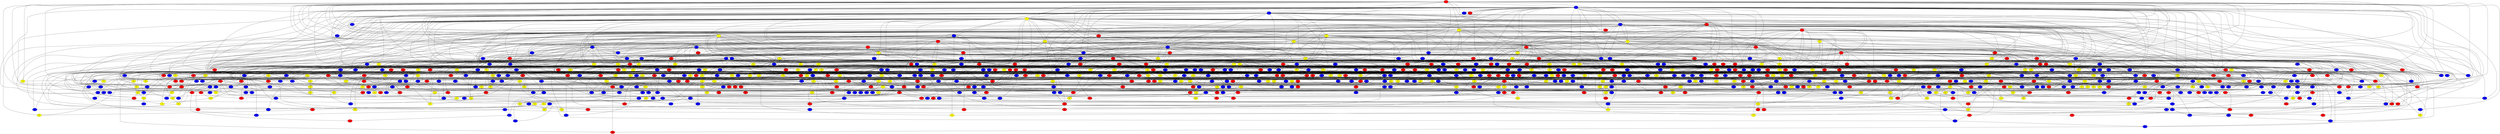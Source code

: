 graph {
0 [style = filled fillcolor = red];
1 [style = filled fillcolor = blue];
2 [style = filled fillcolor = blue];
3 [style = filled fillcolor = yellow];
4 [style = filled fillcolor = blue];
5 [style = filled fillcolor = red];
6 [style = filled fillcolor = red];
7 [style = filled fillcolor = yellow];
8 [style = filled fillcolor = red];
9 [style = filled fillcolor = yellow];
10 [style = filled fillcolor = yellow];
11 [style = filled fillcolor = blue];
12 [style = filled fillcolor = yellow];
13 [style = filled fillcolor = red];
14 [style = filled fillcolor = red];
15 [style = filled fillcolor = red];
16 [style = filled fillcolor = yellow];
17 [style = filled fillcolor = yellow];
18 [style = filled fillcolor = blue];
19 [style = filled fillcolor = yellow];
20 [style = filled fillcolor = red];
21 [style = filled fillcolor = red];
22 [style = filled fillcolor = red];
23 [style = filled fillcolor = yellow];
24 [style = filled fillcolor = yellow];
25 [style = filled fillcolor = yellow];
26 [style = filled fillcolor = red];
27 [style = filled fillcolor = blue];
28 [style = filled fillcolor = blue];
29 [style = filled fillcolor = yellow];
30 [style = filled fillcolor = blue];
31 [style = filled fillcolor = red];
32 [style = filled fillcolor = yellow];
33 [style = filled fillcolor = blue];
34 [style = filled fillcolor = blue];
35 [style = filled fillcolor = red];
36 [style = filled fillcolor = blue];
37 [style = filled fillcolor = red];
38 [style = filled fillcolor = red];
39 [style = filled fillcolor = yellow];
40 [style = filled fillcolor = blue];
41 [style = filled fillcolor = blue];
42 [style = filled fillcolor = blue];
43 [style = filled fillcolor = blue];
44 [style = filled fillcolor = blue];
45 [style = filled fillcolor = red];
46 [style = filled fillcolor = blue];
47 [style = filled fillcolor = blue];
48 [style = filled fillcolor = red];
49 [style = filled fillcolor = red];
50 [style = filled fillcolor = blue];
51 [style = filled fillcolor = blue];
52 [style = filled fillcolor = red];
53 [style = filled fillcolor = yellow];
54 [style = filled fillcolor = blue];
55 [style = filled fillcolor = blue];
56 [style = filled fillcolor = blue];
57 [style = filled fillcolor = blue];
58 [style = filled fillcolor = red];
59 [style = filled fillcolor = red];
60 [style = filled fillcolor = yellow];
61 [style = filled fillcolor = red];
62 [style = filled fillcolor = yellow];
63 [style = filled fillcolor = yellow];
64 [style = filled fillcolor = yellow];
65 [style = filled fillcolor = yellow];
66 [style = filled fillcolor = red];
67 [style = filled fillcolor = yellow];
68 [style = filled fillcolor = red];
69 [style = filled fillcolor = blue];
70 [style = filled fillcolor = blue];
71 [style = filled fillcolor = blue];
72 [style = filled fillcolor = yellow];
73 [style = filled fillcolor = blue];
74 [style = filled fillcolor = yellow];
75 [style = filled fillcolor = yellow];
76 [style = filled fillcolor = yellow];
77 [style = filled fillcolor = blue];
78 [style = filled fillcolor = blue];
79 [style = filled fillcolor = red];
80 [style = filled fillcolor = blue];
81 [style = filled fillcolor = blue];
82 [style = filled fillcolor = yellow];
83 [style = filled fillcolor = yellow];
84 [style = filled fillcolor = blue];
85 [style = filled fillcolor = red];
86 [style = filled fillcolor = blue];
87 [style = filled fillcolor = yellow];
88 [style = filled fillcolor = red];
89 [style = filled fillcolor = yellow];
90 [style = filled fillcolor = blue];
91 [style = filled fillcolor = red];
92 [style = filled fillcolor = blue];
93 [style = filled fillcolor = blue];
94 [style = filled fillcolor = red];
95 [style = filled fillcolor = red];
96 [style = filled fillcolor = red];
97 [style = filled fillcolor = red];
98 [style = filled fillcolor = red];
99 [style = filled fillcolor = red];
100 [style = filled fillcolor = blue];
101 [style = filled fillcolor = yellow];
102 [style = filled fillcolor = blue];
103 [style = filled fillcolor = red];
104 [style = filled fillcolor = yellow];
105 [style = filled fillcolor = red];
106 [style = filled fillcolor = blue];
107 [style = filled fillcolor = blue];
108 [style = filled fillcolor = blue];
109 [style = filled fillcolor = red];
110 [style = filled fillcolor = yellow];
111 [style = filled fillcolor = yellow];
112 [style = filled fillcolor = yellow];
113 [style = filled fillcolor = red];
114 [style = filled fillcolor = blue];
115 [style = filled fillcolor = yellow];
116 [style = filled fillcolor = blue];
117 [style = filled fillcolor = blue];
118 [style = filled fillcolor = blue];
119 [style = filled fillcolor = blue];
120 [style = filled fillcolor = blue];
121 [style = filled fillcolor = red];
122 [style = filled fillcolor = blue];
123 [style = filled fillcolor = blue];
124 [style = filled fillcolor = red];
125 [style = filled fillcolor = blue];
126 [style = filled fillcolor = red];
127 [style = filled fillcolor = red];
128 [style = filled fillcolor = blue];
129 [style = filled fillcolor = red];
130 [style = filled fillcolor = red];
131 [style = filled fillcolor = yellow];
132 [style = filled fillcolor = blue];
133 [style = filled fillcolor = blue];
134 [style = filled fillcolor = blue];
135 [style = filled fillcolor = red];
136 [style = filled fillcolor = blue];
137 [style = filled fillcolor = yellow];
138 [style = filled fillcolor = red];
139 [style = filled fillcolor = yellow];
140 [style = filled fillcolor = blue];
141 [style = filled fillcolor = blue];
142 [style = filled fillcolor = blue];
143 [style = filled fillcolor = yellow];
144 [style = filled fillcolor = red];
145 [style = filled fillcolor = blue];
146 [style = filled fillcolor = yellow];
147 [style = filled fillcolor = blue];
148 [style = filled fillcolor = blue];
149 [style = filled fillcolor = red];
150 [style = filled fillcolor = yellow];
151 [style = filled fillcolor = blue];
152 [style = filled fillcolor = red];
153 [style = filled fillcolor = yellow];
154 [style = filled fillcolor = red];
155 [style = filled fillcolor = blue];
156 [style = filled fillcolor = red];
157 [style = filled fillcolor = yellow];
158 [style = filled fillcolor = yellow];
159 [style = filled fillcolor = red];
160 [style = filled fillcolor = red];
161 [style = filled fillcolor = red];
162 [style = filled fillcolor = red];
163 [style = filled fillcolor = red];
164 [style = filled fillcolor = blue];
165 [style = filled fillcolor = blue];
166 [style = filled fillcolor = red];
167 [style = filled fillcolor = yellow];
168 [style = filled fillcolor = red];
169 [style = filled fillcolor = blue];
170 [style = filled fillcolor = blue];
171 [style = filled fillcolor = yellow];
172 [style = filled fillcolor = yellow];
173 [style = filled fillcolor = blue];
174 [style = filled fillcolor = red];
175 [style = filled fillcolor = red];
176 [style = filled fillcolor = red];
177 [style = filled fillcolor = blue];
178 [style = filled fillcolor = yellow];
179 [style = filled fillcolor = yellow];
180 [style = filled fillcolor = red];
181 [style = filled fillcolor = blue];
182 [style = filled fillcolor = blue];
183 [style = filled fillcolor = blue];
184 [style = filled fillcolor = yellow];
185 [style = filled fillcolor = yellow];
186 [style = filled fillcolor = red];
187 [style = filled fillcolor = yellow];
188 [style = filled fillcolor = yellow];
189 [style = filled fillcolor = red];
190 [style = filled fillcolor = blue];
191 [style = filled fillcolor = blue];
192 [style = filled fillcolor = red];
193 [style = filled fillcolor = blue];
194 [style = filled fillcolor = yellow];
195 [style = filled fillcolor = blue];
196 [style = filled fillcolor = blue];
197 [style = filled fillcolor = blue];
198 [style = filled fillcolor = red];
199 [style = filled fillcolor = yellow];
200 [style = filled fillcolor = red];
201 [style = filled fillcolor = blue];
202 [style = filled fillcolor = red];
203 [style = filled fillcolor = red];
204 [style = filled fillcolor = yellow];
205 [style = filled fillcolor = blue];
206 [style = filled fillcolor = red];
207 [style = filled fillcolor = blue];
208 [style = filled fillcolor = yellow];
209 [style = filled fillcolor = blue];
210 [style = filled fillcolor = yellow];
211 [style = filled fillcolor = red];
212 [style = filled fillcolor = yellow];
213 [style = filled fillcolor = red];
214 [style = filled fillcolor = blue];
215 [style = filled fillcolor = yellow];
216 [style = filled fillcolor = blue];
217 [style = filled fillcolor = blue];
218 [style = filled fillcolor = red];
219 [style = filled fillcolor = red];
220 [style = filled fillcolor = blue];
221 [style = filled fillcolor = red];
222 [style = filled fillcolor = blue];
223 [style = filled fillcolor = yellow];
224 [style = filled fillcolor = red];
225 [style = filled fillcolor = red];
226 [style = filled fillcolor = blue];
227 [style = filled fillcolor = blue];
228 [style = filled fillcolor = blue];
229 [style = filled fillcolor = red];
230 [style = filled fillcolor = blue];
231 [style = filled fillcolor = blue];
232 [style = filled fillcolor = red];
233 [style = filled fillcolor = yellow];
234 [style = filled fillcolor = blue];
235 [style = filled fillcolor = yellow];
236 [style = filled fillcolor = red];
237 [style = filled fillcolor = blue];
238 [style = filled fillcolor = red];
239 [style = filled fillcolor = blue];
240 [style = filled fillcolor = yellow];
241 [style = filled fillcolor = blue];
242 [style = filled fillcolor = red];
243 [style = filled fillcolor = red];
244 [style = filled fillcolor = yellow];
245 [style = filled fillcolor = blue];
246 [style = filled fillcolor = yellow];
247 [style = filled fillcolor = red];
248 [style = filled fillcolor = blue];
249 [style = filled fillcolor = blue];
250 [style = filled fillcolor = yellow];
251 [style = filled fillcolor = blue];
252 [style = filled fillcolor = blue];
253 [style = filled fillcolor = yellow];
254 [style = filled fillcolor = blue];
255 [style = filled fillcolor = blue];
256 [style = filled fillcolor = red];
257 [style = filled fillcolor = blue];
258 [style = filled fillcolor = yellow];
259 [style = filled fillcolor = yellow];
260 [style = filled fillcolor = blue];
261 [style = filled fillcolor = blue];
262 [style = filled fillcolor = red];
263 [style = filled fillcolor = red];
264 [style = filled fillcolor = yellow];
265 [style = filled fillcolor = yellow];
266 [style = filled fillcolor = blue];
267 [style = filled fillcolor = red];
268 [style = filled fillcolor = red];
269 [style = filled fillcolor = blue];
270 [style = filled fillcolor = blue];
271 [style = filled fillcolor = yellow];
272 [style = filled fillcolor = red];
273 [style = filled fillcolor = red];
274 [style = filled fillcolor = yellow];
275 [style = filled fillcolor = yellow];
276 [style = filled fillcolor = red];
277 [style = filled fillcolor = yellow];
278 [style = filled fillcolor = yellow];
279 [style = filled fillcolor = red];
280 [style = filled fillcolor = red];
281 [style = filled fillcolor = blue];
282 [style = filled fillcolor = red];
283 [style = filled fillcolor = yellow];
284 [style = filled fillcolor = blue];
285 [style = filled fillcolor = yellow];
286 [style = filled fillcolor = red];
287 [style = filled fillcolor = yellow];
288 [style = filled fillcolor = red];
289 [style = filled fillcolor = red];
290 [style = filled fillcolor = red];
291 [style = filled fillcolor = red];
292 [style = filled fillcolor = red];
293 [style = filled fillcolor = yellow];
294 [style = filled fillcolor = blue];
295 [style = filled fillcolor = red];
296 [style = filled fillcolor = yellow];
297 [style = filled fillcolor = blue];
298 [style = filled fillcolor = blue];
299 [style = filled fillcolor = yellow];
300 [style = filled fillcolor = blue];
301 [style = filled fillcolor = blue];
302 [style = filled fillcolor = yellow];
303 [style = filled fillcolor = blue];
304 [style = filled fillcolor = yellow];
305 [style = filled fillcolor = blue];
306 [style = filled fillcolor = blue];
307 [style = filled fillcolor = blue];
308 [style = filled fillcolor = blue];
309 [style = filled fillcolor = yellow];
310 [style = filled fillcolor = red];
311 [style = filled fillcolor = yellow];
312 [style = filled fillcolor = blue];
313 [style = filled fillcolor = red];
314 [style = filled fillcolor = red];
315 [style = filled fillcolor = blue];
316 [style = filled fillcolor = yellow];
317 [style = filled fillcolor = yellow];
318 [style = filled fillcolor = red];
319 [style = filled fillcolor = red];
320 [style = filled fillcolor = yellow];
321 [style = filled fillcolor = blue];
322 [style = filled fillcolor = red];
323 [style = filled fillcolor = blue];
324 [style = filled fillcolor = blue];
325 [style = filled fillcolor = blue];
326 [style = filled fillcolor = yellow];
327 [style = filled fillcolor = blue];
328 [style = filled fillcolor = red];
329 [style = filled fillcolor = blue];
330 [style = filled fillcolor = red];
331 [style = filled fillcolor = blue];
332 [style = filled fillcolor = blue];
333 [style = filled fillcolor = blue];
334 [style = filled fillcolor = blue];
335 [style = filled fillcolor = blue];
336 [style = filled fillcolor = yellow];
337 [style = filled fillcolor = red];
338 [style = filled fillcolor = yellow];
339 [style = filled fillcolor = blue];
340 [style = filled fillcolor = blue];
341 [style = filled fillcolor = blue];
342 [style = filled fillcolor = blue];
343 [style = filled fillcolor = blue];
344 [style = filled fillcolor = blue];
345 [style = filled fillcolor = yellow];
346 [style = filled fillcolor = yellow];
347 [style = filled fillcolor = blue];
348 [style = filled fillcolor = yellow];
349 [style = filled fillcolor = blue];
350 [style = filled fillcolor = red];
351 [style = filled fillcolor = blue];
352 [style = filled fillcolor = red];
353 [style = filled fillcolor = blue];
354 [style = filled fillcolor = red];
355 [style = filled fillcolor = yellow];
356 [style = filled fillcolor = blue];
357 [style = filled fillcolor = blue];
358 [style = filled fillcolor = yellow];
359 [style = filled fillcolor = red];
360 [style = filled fillcolor = yellow];
361 [style = filled fillcolor = yellow];
362 [style = filled fillcolor = blue];
363 [style = filled fillcolor = red];
364 [style = filled fillcolor = red];
365 [style = filled fillcolor = blue];
366 [style = filled fillcolor = red];
367 [style = filled fillcolor = blue];
368 [style = filled fillcolor = yellow];
369 [style = filled fillcolor = red];
370 [style = filled fillcolor = red];
371 [style = filled fillcolor = yellow];
372 [style = filled fillcolor = blue];
373 [style = filled fillcolor = blue];
374 [style = filled fillcolor = yellow];
375 [style = filled fillcolor = blue];
376 [style = filled fillcolor = red];
377 [style = filled fillcolor = red];
378 [style = filled fillcolor = yellow];
379 [style = filled fillcolor = blue];
380 [style = filled fillcolor = yellow];
381 [style = filled fillcolor = blue];
382 [style = filled fillcolor = red];
383 [style = filled fillcolor = blue];
384 [style = filled fillcolor = blue];
385 [style = filled fillcolor = yellow];
386 [style = filled fillcolor = yellow];
387 [style = filled fillcolor = yellow];
388 [style = filled fillcolor = blue];
389 [style = filled fillcolor = blue];
390 [style = filled fillcolor = red];
391 [style = filled fillcolor = blue];
392 [style = filled fillcolor = red];
393 [style = filled fillcolor = blue];
394 [style = filled fillcolor = red];
395 [style = filled fillcolor = yellow];
396 [style = filled fillcolor = yellow];
397 [style = filled fillcolor = blue];
398 [style = filled fillcolor = yellow];
399 [style = filled fillcolor = red];
400 [style = filled fillcolor = red];
401 [style = filled fillcolor = blue];
402 [style = filled fillcolor = yellow];
403 [style = filled fillcolor = blue];
404 [style = filled fillcolor = red];
405 [style = filled fillcolor = red];
406 [style = filled fillcolor = red];
407 [style = filled fillcolor = yellow];
408 [style = filled fillcolor = yellow];
409 [style = filled fillcolor = red];
410 [style = filled fillcolor = blue];
411 [style = filled fillcolor = red];
412 [style = filled fillcolor = yellow];
413 [style = filled fillcolor = yellow];
414 [style = filled fillcolor = red];
415 [style = filled fillcolor = yellow];
416 [style = filled fillcolor = red];
417 [style = filled fillcolor = red];
418 [style = filled fillcolor = blue];
419 [style = filled fillcolor = red];
420 [style = filled fillcolor = blue];
421 [style = filled fillcolor = blue];
422 [style = filled fillcolor = yellow];
423 [style = filled fillcolor = blue];
424 [style = filled fillcolor = blue];
425 [style = filled fillcolor = red];
426 [style = filled fillcolor = yellow];
427 [style = filled fillcolor = blue];
428 [style = filled fillcolor = yellow];
429 [style = filled fillcolor = blue];
430 [style = filled fillcolor = blue];
431 [style = filled fillcolor = red];
432 [style = filled fillcolor = blue];
433 [style = filled fillcolor = blue];
434 [style = filled fillcolor = blue];
435 [style = filled fillcolor = blue];
436 [style = filled fillcolor = blue];
437 [style = filled fillcolor = blue];
438 [style = filled fillcolor = blue];
439 [style = filled fillcolor = blue];
440 [style = filled fillcolor = blue];
441 [style = filled fillcolor = blue];
442 [style = filled fillcolor = red];
443 [style = filled fillcolor = red];
444 [style = filled fillcolor = blue];
445 [style = filled fillcolor = yellow];
446 [style = filled fillcolor = blue];
447 [style = filled fillcolor = red];
448 [style = filled fillcolor = yellow];
449 [style = filled fillcolor = yellow];
450 [style = filled fillcolor = red];
451 [style = filled fillcolor = blue];
452 [style = filled fillcolor = red];
453 [style = filled fillcolor = yellow];
454 [style = filled fillcolor = yellow];
455 [style = filled fillcolor = blue];
456 [style = filled fillcolor = blue];
457 [style = filled fillcolor = yellow];
458 [style = filled fillcolor = blue];
459 [style = filled fillcolor = yellow];
460 [style = filled fillcolor = blue];
461 [style = filled fillcolor = blue];
462 [style = filled fillcolor = blue];
463 [style = filled fillcolor = red];
464 [style = filled fillcolor = red];
465 [style = filled fillcolor = yellow];
466 [style = filled fillcolor = blue];
467 [style = filled fillcolor = yellow];
468 [style = filled fillcolor = red];
469 [style = filled fillcolor = red];
470 [style = filled fillcolor = red];
471 [style = filled fillcolor = yellow];
472 [style = filled fillcolor = yellow];
473 [style = filled fillcolor = red];
474 [style = filled fillcolor = blue];
475 [style = filled fillcolor = blue];
476 [style = filled fillcolor = red];
477 [style = filled fillcolor = yellow];
478 [style = filled fillcolor = blue];
479 [style = filled fillcolor = yellow];
480 [style = filled fillcolor = blue];
481 [style = filled fillcolor = blue];
482 [style = filled fillcolor = blue];
483 [style = filled fillcolor = blue];
484 [style = filled fillcolor = blue];
485 [style = filled fillcolor = blue];
486 [style = filled fillcolor = blue];
487 [style = filled fillcolor = red];
488 [style = filled fillcolor = yellow];
489 [style = filled fillcolor = yellow];
490 [style = filled fillcolor = red];
491 [style = filled fillcolor = red];
492 [style = filled fillcolor = yellow];
493 [style = filled fillcolor = blue];
494 [style = filled fillcolor = red];
495 [style = filled fillcolor = blue];
496 [style = filled fillcolor = blue];
497 [style = filled fillcolor = blue];
498 [style = filled fillcolor = red];
499 [style = filled fillcolor = blue];
500 [style = filled fillcolor = red];
501 [style = filled fillcolor = yellow];
502 [style = filled fillcolor = blue];
503 [style = filled fillcolor = red];
504 [style = filled fillcolor = blue];
505 [style = filled fillcolor = red];
506 [style = filled fillcolor = blue];
507 [style = filled fillcolor = red];
508 [style = filled fillcolor = blue];
509 [style = filled fillcolor = red];
510 [style = filled fillcolor = blue];
511 [style = filled fillcolor = yellow];
512 [style = filled fillcolor = red];
513 [style = filled fillcolor = blue];
514 [style = filled fillcolor = red];
515 [style = filled fillcolor = yellow];
516 [style = filled fillcolor = blue];
517 [style = filled fillcolor = yellow];
518 [style = filled fillcolor = blue];
519 [style = filled fillcolor = blue];
520 [style = filled fillcolor = blue];
521 [style = filled fillcolor = blue];
522 [style = filled fillcolor = yellow];
523 [style = filled fillcolor = blue];
524 [style = filled fillcolor = yellow];
525 [style = filled fillcolor = blue];
526 [style = filled fillcolor = yellow];
527 [style = filled fillcolor = blue];
528 [style = filled fillcolor = blue];
529 [style = filled fillcolor = blue];
530 [style = filled fillcolor = blue];
531 [style = filled fillcolor = blue];
532 [style = filled fillcolor = blue];
533 [style = filled fillcolor = yellow];
534 [style = filled fillcolor = yellow];
535 [style = filled fillcolor = blue];
536 [style = filled fillcolor = blue];
537 [style = filled fillcolor = yellow];
538 [style = filled fillcolor = blue];
539 [style = filled fillcolor = blue];
540 [style = filled fillcolor = yellow];
541 [style = filled fillcolor = blue];
542 [style = filled fillcolor = blue];
543 [style = filled fillcolor = blue];
544 [style = filled fillcolor = blue];
545 [style = filled fillcolor = red];
546 [style = filled fillcolor = blue];
547 [style = filled fillcolor = blue];
548 [style = filled fillcolor = yellow];
549 [style = filled fillcolor = yellow];
550 [style = filled fillcolor = red];
551 [style = filled fillcolor = blue];
552 [style = filled fillcolor = yellow];
553 [style = filled fillcolor = blue];
554 [style = filled fillcolor = blue];
555 [style = filled fillcolor = red];
556 [style = filled fillcolor = blue];
557 [style = filled fillcolor = yellow];
558 [style = filled fillcolor = blue];
559 [style = filled fillcolor = yellow];
560 [style = filled fillcolor = red];
561 [style = filled fillcolor = yellow];
562 [style = filled fillcolor = yellow];
563 [style = filled fillcolor = yellow];
564 [style = filled fillcolor = yellow];
565 [style = filled fillcolor = blue];
566 [style = filled fillcolor = blue];
567 [style = filled fillcolor = blue];
568 [style = filled fillcolor = yellow];
569 [style = filled fillcolor = yellow];
570 [style = filled fillcolor = blue];
571 [style = filled fillcolor = blue];
572 [style = filled fillcolor = yellow];
573 [style = filled fillcolor = red];
574 [style = filled fillcolor = blue];
575 [style = filled fillcolor = blue];
576 [style = filled fillcolor = blue];
577 [style = filled fillcolor = blue];
578 [style = filled fillcolor = yellow];
579 [style = filled fillcolor = yellow];
580 [style = filled fillcolor = blue];
581 [style = filled fillcolor = yellow];
582 [style = filled fillcolor = red];
583 [style = filled fillcolor = red];
584 [style = filled fillcolor = yellow];
585 [style = filled fillcolor = yellow];
586 [style = filled fillcolor = blue];
587 [style = filled fillcolor = red];
588 [style = filled fillcolor = yellow];
589 [style = filled fillcolor = blue];
590 [style = filled fillcolor = blue];
591 [style = filled fillcolor = red];
592 [style = filled fillcolor = red];
593 [style = filled fillcolor = yellow];
594 [style = filled fillcolor = yellow];
595 [style = filled fillcolor = red];
596 [style = filled fillcolor = red];
597 [style = filled fillcolor = blue];
598 [style = filled fillcolor = yellow];
599 [style = filled fillcolor = blue];
600 [style = filled fillcolor = yellow];
601 [style = filled fillcolor = yellow];
602 [style = filled fillcolor = blue];
603 [style = filled fillcolor = blue];
604 [style = filled fillcolor = blue];
605 [style = filled fillcolor = blue];
606 [style = filled fillcolor = red];
607 [style = filled fillcolor = blue];
608 [style = filled fillcolor = red];
609 [style = filled fillcolor = blue];
610 [style = filled fillcolor = blue];
611 [style = filled fillcolor = red];
612 [style = filled fillcolor = blue];
613 [style = filled fillcolor = blue];
614 [style = filled fillcolor = yellow];
615 [style = filled fillcolor = blue];
616 [style = filled fillcolor = red];
617 [style = filled fillcolor = blue];
618 [style = filled fillcolor = yellow];
619 [style = filled fillcolor = blue];
620 [style = filled fillcolor = blue];
621 [style = filled fillcolor = blue];
622 [style = filled fillcolor = yellow];
623 [style = filled fillcolor = yellow];
624 [style = filled fillcolor = blue];
625 [style = filled fillcolor = yellow];
626 [style = filled fillcolor = blue];
627 [style = filled fillcolor = blue];
628 [style = filled fillcolor = red];
629 [style = filled fillcolor = blue];
630 [style = filled fillcolor = blue];
631 [style = filled fillcolor = blue];
632 [style = filled fillcolor = blue];
633 [style = filled fillcolor = blue];
634 [style = filled fillcolor = blue];
635 [style = filled fillcolor = red];
636 [style = filled fillcolor = yellow];
637 [style = filled fillcolor = blue];
638 [style = filled fillcolor = yellow];
639 [style = filled fillcolor = blue];
640 [style = filled fillcolor = red];
641 [style = filled fillcolor = red];
642 [style = filled fillcolor = blue];
643 [style = filled fillcolor = yellow];
644 [style = filled fillcolor = red];
645 [style = filled fillcolor = red];
646 [style = filled fillcolor = red];
647 [style = filled fillcolor = blue];
648 [style = filled fillcolor = blue];
649 [style = filled fillcolor = blue];
650 [style = filled fillcolor = red];
651 [style = filled fillcolor = blue];
652 [style = filled fillcolor = red];
653 [style = filled fillcolor = blue];
654 [style = filled fillcolor = blue];
655 [style = filled fillcolor = red];
656 [style = filled fillcolor = yellow];
657 [style = filled fillcolor = blue];
658 [style = filled fillcolor = yellow];
659 [style = filled fillcolor = yellow];
660 [style = filled fillcolor = blue];
661 [style = filled fillcolor = yellow];
662 [style = filled fillcolor = blue];
663 [style = filled fillcolor = blue];
664 [style = filled fillcolor = blue];
665 [style = filled fillcolor = red];
666 [style = filled fillcolor = blue];
667 [style = filled fillcolor = blue];
668 [style = filled fillcolor = blue];
669 [style = filled fillcolor = yellow];
670 [style = filled fillcolor = red];
671 [style = filled fillcolor = blue];
672 [style = filled fillcolor = yellow];
673 [style = filled fillcolor = blue];
674 [style = filled fillcolor = blue];
675 [style = filled fillcolor = red];
676 [style = filled fillcolor = yellow];
677 [style = filled fillcolor = red];
678 [style = filled fillcolor = yellow];
679 [style = filled fillcolor = blue];
680 [style = filled fillcolor = red];
681 [style = filled fillcolor = yellow];
682 [style = filled fillcolor = blue];
683 [style = filled fillcolor = yellow];
684 [style = filled fillcolor = red];
685 [style = filled fillcolor = red];
686 [style = filled fillcolor = blue];
687 [style = filled fillcolor = yellow];
688 [style = filled fillcolor = red];
689 [style = filled fillcolor = blue];
690 [style = filled fillcolor = yellow];
691 [style = filled fillcolor = red];
692 [style = filled fillcolor = blue];
693 [style = filled fillcolor = red];
694 [style = filled fillcolor = blue];
695 [style = filled fillcolor = yellow];
696 [style = filled fillcolor = red];
697 [style = filled fillcolor = red];
698 [style = filled fillcolor = yellow];
699 [style = filled fillcolor = blue];
700 [style = filled fillcolor = yellow];
701 [style = filled fillcolor = red];
702 [style = filled fillcolor = blue];
703 [style = filled fillcolor = blue];
704 [style = filled fillcolor = yellow];
705 [style = filled fillcolor = blue];
706 [style = filled fillcolor = red];
707 [style = filled fillcolor = yellow];
708 [style = filled fillcolor = blue];
709 [style = filled fillcolor = red];
710 [style = filled fillcolor = blue];
711 [style = filled fillcolor = blue];
712 [style = filled fillcolor = yellow];
713 [style = filled fillcolor = red];
714 [style = filled fillcolor = blue];
715 [style = filled fillcolor = blue];
716 [style = filled fillcolor = blue];
717 [style = filled fillcolor = blue];
718 [style = filled fillcolor = yellow];
719 [style = filled fillcolor = blue];
720 [style = filled fillcolor = yellow];
721 [style = filled fillcolor = blue];
722 [style = filled fillcolor = yellow];
723 [style = filled fillcolor = blue];
724 [style = filled fillcolor = blue];
725 [style = filled fillcolor = red];
726 [style = filled fillcolor = yellow];
727 [style = filled fillcolor = blue];
728 [style = filled fillcolor = red];
729 [style = filled fillcolor = yellow];
730 [style = filled fillcolor = red];
731 [style = filled fillcolor = red];
732 [style = filled fillcolor = yellow];
733 [style = filled fillcolor = red];
734 [style = filled fillcolor = blue];
735 [style = filled fillcolor = red];
736 [style = filled fillcolor = yellow];
737 [style = filled fillcolor = blue];
738 [style = filled fillcolor = red];
739 [style = filled fillcolor = red];
740 [style = filled fillcolor = red];
741 [style = filled fillcolor = yellow];
742 [style = filled fillcolor = yellow];
743 [style = filled fillcolor = red];
744 [style = filled fillcolor = blue];
745 [style = filled fillcolor = blue];
746 [style = filled fillcolor = blue];
747 [style = filled fillcolor = blue];
748 [style = filled fillcolor = yellow];
749 [style = filled fillcolor = red];
750 [style = filled fillcolor = yellow];
751 [style = filled fillcolor = yellow];
752 [style = filled fillcolor = blue];
753 [style = filled fillcolor = blue];
754 [style = filled fillcolor = red];
755 [style = filled fillcolor = red];
756 [style = filled fillcolor = blue];
757 [style = filled fillcolor = yellow];
758 [style = filled fillcolor = red];
759 [style = filled fillcolor = red];
760 [style = filled fillcolor = yellow];
761 [style = filled fillcolor = red];
762 [style = filled fillcolor = blue];
763 [style = filled fillcolor = blue];
764 [style = filled fillcolor = blue];
765 [style = filled fillcolor = yellow];
766 [style = filled fillcolor = blue];
767 [style = filled fillcolor = red];
768 [style = filled fillcolor = blue];
769 [style = filled fillcolor = yellow];
770 [style = filled fillcolor = red];
771 [style = filled fillcolor = blue];
772 [style = filled fillcolor = red];
773 [style = filled fillcolor = red];
774 [style = filled fillcolor = blue];
775 [style = filled fillcolor = yellow];
776 [style = filled fillcolor = blue];
777 [style = filled fillcolor = blue];
778 [style = filled fillcolor = red];
779 [style = filled fillcolor = blue];
780 [style = filled fillcolor = yellow];
781 [style = filled fillcolor = blue];
782 [style = filled fillcolor = blue];
783 [style = filled fillcolor = yellow];
784 [style = filled fillcolor = blue];
785 [style = filled fillcolor = blue];
786 [style = filled fillcolor = blue];
787 [style = filled fillcolor = blue];
788 [style = filled fillcolor = blue];
789 [style = filled fillcolor = yellow];
790 [style = filled fillcolor = yellow];
791 [style = filled fillcolor = blue];
792 [style = filled fillcolor = blue];
793 [style = filled fillcolor = blue];
794 [style = filled fillcolor = red];
795 [style = filled fillcolor = blue];
796 [style = filled fillcolor = blue];
797 [style = filled fillcolor = yellow];
798 [style = filled fillcolor = blue];
799 [style = filled fillcolor = blue];
800 [style = filled fillcolor = yellow];
801 [style = filled fillcolor = red];
802 [style = filled fillcolor = blue];
803 [style = filled fillcolor = yellow];
804 [style = filled fillcolor = red];
805 [style = filled fillcolor = blue];
806 [style = filled fillcolor = yellow];
807 [style = filled fillcolor = blue];
808 [style = filled fillcolor = blue];
809 [style = filled fillcolor = blue];
810 [style = filled fillcolor = red];
811 [style = filled fillcolor = blue];
812 [style = filled fillcolor = red];
813 [style = filled fillcolor = yellow];
814 [style = filled fillcolor = blue];
815 [style = filled fillcolor = blue];
816 [style = filled fillcolor = yellow];
817 [style = filled fillcolor = blue];
818 [style = filled fillcolor = red];
819 [style = filled fillcolor = yellow];
820 [style = filled fillcolor = yellow];
821 [style = filled fillcolor = yellow];
822 [style = filled fillcolor = yellow];
823 [style = filled fillcolor = yellow];
824 [style = filled fillcolor = blue];
825 [style = filled fillcolor = red];
826 [style = filled fillcolor = blue];
827 [style = filled fillcolor = yellow];
828 [style = filled fillcolor = red];
829 [style = filled fillcolor = blue];
830 [style = filled fillcolor = red];
831 [style = filled fillcolor = yellow];
832 [style = filled fillcolor = yellow];
833 [style = filled fillcolor = red];
834 [style = filled fillcolor = red];
835 [style = filled fillcolor = blue];
836 [style = filled fillcolor = red];
837 [style = filled fillcolor = yellow];
838 [style = filled fillcolor = yellow];
839 [style = filled fillcolor = red];
840 [style = filled fillcolor = yellow];
841 [style = filled fillcolor = yellow];
842 [style = filled fillcolor = red];
843 [style = filled fillcolor = red];
844 [style = filled fillcolor = red];
845 [style = filled fillcolor = blue];
846 [style = filled fillcolor = red];
847 [style = filled fillcolor = blue];
0 -- 6;
0 -- 7;
0 -- 8;
0 -- 10;
0 -- 11;
0 -- 12;
0 -- 16;
0 -- 28;
0 -- 33;
0 -- 42;
0 -- 44;
0 -- 49;
0 -- 61;
0 -- 68;
0 -- 71;
0 -- 160;
0 -- 228;
0 -- 254;
0 -- 297;
0 -- 414;
0 -- 420;
0 -- 437;
0 -- 444;
0 -- 473;
0 -- 551;
0 -- 656;
0 -- 677;
0 -- 682;
0 -- 718;
0 -- 727;
1 -- 2;
1 -- 3;
1 -- 4;
0 -- 5;
0 -- 3;
0 -- 2;
0 -- 1;
1 -- 6;
1 -- 7;
1 -- 11;
1 -- 23;
1 -- 27;
1 -- 29;
1 -- 34;
1 -- 37;
1 -- 40;
1 -- 41;
1 -- 47;
1 -- 58;
1 -- 72;
1 -- 88;
1 -- 93;
1 -- 96;
1 -- 97;
1 -- 100;
1 -- 117;
1 -- 120;
1 -- 121;
1 -- 122;
1 -- 125;
1 -- 129;
1 -- 150;
1 -- 178;
1 -- 185;
1 -- 190;
1 -- 200;
1 -- 211;
1 -- 213;
1 -- 217;
1 -- 256;
1 -- 283;
1 -- 336;
1 -- 364;
1 -- 382;
1 -- 499;
1 -- 529;
1 -- 539;
1 -- 569;
1 -- 580;
1 -- 585;
1 -- 648;
1 -- 701;
1 -- 708;
1 -- 711;
1 -- 728;
1 -- 793;
1 -- 804;
1 -- 812;
1 -- 833;
2 -- 3;
2 -- 7;
2 -- 9;
2 -- 17;
2 -- 18;
2 -- 21;
2 -- 24;
2 -- 36;
2 -- 50;
2 -- 55;
2 -- 56;
2 -- 64;
2 -- 71;
2 -- 75;
2 -- 81;
2 -- 90;
2 -- 99;
2 -- 109;
2 -- 146;
2 -- 155;
2 -- 206;
2 -- 235;
2 -- 299;
2 -- 328;
2 -- 337;
2 -- 424;
2 -- 438;
2 -- 571;
2 -- 572;
2 -- 598;
2 -- 617;
2 -- 769;
2 -- 807;
2 -- 821;
3 -- 4;
3 -- 5;
3 -- 6;
3 -- 9;
3 -- 14;
3 -- 16;
3 -- 19;
3 -- 21;
3 -- 23;
3 -- 25;
3 -- 32;
3 -- 42;
3 -- 43;
3 -- 50;
3 -- 77;
3 -- 79;
3 -- 84;
3 -- 85;
3 -- 97;
3 -- 98;
3 -- 103;
3 -- 161;
3 -- 165;
3 -- 177;
3 -- 193;
3 -- 215;
3 -- 230;
3 -- 233;
3 -- 239;
3 -- 267;
3 -- 276;
3 -- 281;
3 -- 309;
3 -- 326;
3 -- 340;
3 -- 386;
3 -- 394;
3 -- 400;
3 -- 424;
3 -- 503;
3 -- 547;
3 -- 571;
3 -- 581;
3 -- 610;
3 -- 639;
3 -- 641;
3 -- 704;
3 -- 705;
3 -- 734;
3 -- 748;
3 -- 793;
3 -- 796;
3 -- 843;
4 -- 5;
4 -- 8;
4 -- 12;
4 -- 15;
4 -- 17;
4 -- 18;
4 -- 20;
4 -- 27;
4 -- 44;
4 -- 49;
4 -- 64;
4 -- 65;
4 -- 70;
4 -- 76;
4 -- 81;
4 -- 169;
4 -- 173;
4 -- 186;
4 -- 187;
4 -- 231;
4 -- 316;
4 -- 325;
4 -- 349;
4 -- 469;
4 -- 482;
4 -- 559;
4 -- 580;
4 -- 596;
4 -- 616;
4 -- 641;
4 -- 654;
4 -- 830;
5 -- 8;
5 -- 9;
5 -- 41;
5 -- 46;
5 -- 61;
5 -- 76;
5 -- 104;
5 -- 154;
5 -- 176;
5 -- 211;
5 -- 238;
5 -- 261;
5 -- 286;
5 -- 289;
5 -- 310;
5 -- 311;
5 -- 323;
5 -- 350;
5 -- 419;
5 -- 474;
5 -- 480;
5 -- 487;
5 -- 511;
5 -- 524;
5 -- 554;
5 -- 557;
5 -- 569;
5 -- 676;
5 -- 690;
5 -- 715;
5 -- 749;
5 -- 779;
5 -- 792;
5 -- 827;
6 -- 10;
6 -- 12;
6 -- 58;
6 -- 80;
6 -- 89;
6 -- 96;
6 -- 107;
6 -- 126;
6 -- 147;
6 -- 183;
6 -- 191;
6 -- 320;
6 -- 338;
6 -- 363;
6 -- 432;
6 -- 467;
6 -- 491;
6 -- 501;
6 -- 540;
6 -- 575;
6 -- 652;
6 -- 708;
6 -- 808;
6 -- 821;
7 -- 13;
7 -- 14;
7 -- 24;
7 -- 39;
7 -- 49;
7 -- 52;
7 -- 63;
7 -- 82;
7 -- 84;
7 -- 92;
7 -- 115;
7 -- 117;
7 -- 129;
7 -- 137;
7 -- 167;
7 -- 168;
7 -- 247;
7 -- 273;
7 -- 306;
7 -- 398;
7 -- 511;
7 -- 535;
7 -- 634;
7 -- 718;
7 -- 749;
7 -- 846;
8 -- 19;
8 -- 52;
8 -- 59;
8 -- 65;
8 -- 73;
8 -- 94;
8 -- 125;
8 -- 126;
8 -- 141;
8 -- 164;
8 -- 166;
8 -- 209;
8 -- 216;
8 -- 278;
8 -- 358;
8 -- 399;
8 -- 410;
8 -- 435;
8 -- 475;
8 -- 497;
8 -- 543;
8 -- 646;
8 -- 729;
8 -- 784;
8 -- 845;
9 -- 16;
9 -- 22;
9 -- 23;
9 -- 29;
9 -- 35;
9 -- 36;
9 -- 43;
9 -- 45;
9 -- 52;
9 -- 74;
9 -- 83;
9 -- 85;
9 -- 86;
9 -- 131;
9 -- 152;
9 -- 180;
9 -- 197;
9 -- 265;
9 -- 268;
9 -- 270;
9 -- 297;
9 -- 327;
9 -- 351;
9 -- 378;
9 -- 395;
9 -- 400;
9 -- 533;
9 -- 558;
9 -- 595;
9 -- 623;
9 -- 626;
9 -- 738;
9 -- 776;
9 -- 790;
10 -- 11;
10 -- 20;
10 -- 27;
10 -- 33;
10 -- 58;
10 -- 113;
10 -- 124;
10 -- 148;
10 -- 181;
10 -- 261;
10 -- 305;
10 -- 312;
10 -- 418;
10 -- 447;
10 -- 516;
10 -- 582;
10 -- 682;
10 -- 788;
10 -- 839;
10 -- 846;
11 -- 14;
11 -- 15;
11 -- 38;
11 -- 40;
11 -- 59;
11 -- 79;
11 -- 81;
11 -- 154;
11 -- 171;
11 -- 184;
11 -- 199;
11 -- 222;
11 -- 237;
11 -- 248;
11 -- 319;
11 -- 385;
11 -- 521;
11 -- 578;
11 -- 595;
11 -- 654;
11 -- 774;
11 -- 822;
12 -- 13;
12 -- 22;
12 -- 24;
12 -- 56;
12 -- 72;
12 -- 105;
12 -- 110;
12 -- 134;
12 -- 135;
12 -- 175;
12 -- 191;
12 -- 363;
12 -- 521;
12 -- 837;
13 -- 15;
13 -- 71;
13 -- 300;
13 -- 393;
13 -- 476;
13 -- 660;
13 -- 845;
14 -- 18;
14 -- 21;
14 -- 22;
14 -- 26;
14 -- 31;
14 -- 37;
14 -- 39;
14 -- 53;
14 -- 62;
14 -- 67;
14 -- 94;
14 -- 118;
14 -- 402;
14 -- 403;
14 -- 411;
14 -- 428;
14 -- 527;
14 -- 783;
15 -- 38;
15 -- 48;
15 -- 60;
15 -- 62;
15 -- 75;
15 -- 221;
15 -- 259;
15 -- 301;
15 -- 314;
15 -- 346;
15 -- 380;
15 -- 447;
15 -- 462;
15 -- 614;
15 -- 622;
15 -- 648;
15 -- 695;
15 -- 732;
16 -- 36;
16 -- 51;
16 -- 53;
16 -- 88;
16 -- 91;
16 -- 106;
16 -- 235;
16 -- 237;
16 -- 275;
16 -- 300;
16 -- 425;
16 -- 689;
16 -- 716;
17 -- 19;
17 -- 256;
17 -- 292;
17 -- 699;
17 -- 733;
18 -- 26;
18 -- 34;
18 -- 69;
18 -- 83;
18 -- 87;
18 -- 89;
18 -- 111;
18 -- 138;
18 -- 173;
18 -- 278;
18 -- 300;
18 -- 482;
18 -- 658;
18 -- 662;
18 -- 696;
18 -- 742;
18 -- 803;
19 -- 26;
19 -- 44;
19 -- 119;
19 -- 177;
19 -- 434;
19 -- 620;
19 -- 679;
20 -- 87;
20 -- 128;
20 -- 143;
20 -- 172;
20 -- 181;
20 -- 230;
20 -- 251;
20 -- 306;
20 -- 640;
21 -- 25;
21 -- 35;
21 -- 53;
21 -- 60;
21 -- 66;
21 -- 95;
21 -- 109;
21 -- 292;
21 -- 399;
21 -- 450;
21 -- 497;
21 -- 508;
21 -- 633;
22 -- 25;
22 -- 74;
22 -- 102;
22 -- 109;
22 -- 143;
22 -- 172;
22 -- 253;
22 -- 599;
22 -- 652;
22 -- 762;
22 -- 815;
23 -- 28;
23 -- 31;
23 -- 32;
23 -- 33;
23 -- 46;
23 -- 64;
23 -- 75;
23 -- 145;
23 -- 216;
23 -- 266;
23 -- 458;
23 -- 515;
23 -- 545;
23 -- 621;
23 -- 681;
23 -- 688;
23 -- 740;
24 -- 73;
24 -- 76;
24 -- 86;
24 -- 93;
24 -- 101;
24 -- 110;
24 -- 113;
24 -- 115;
24 -- 135;
24 -- 155;
24 -- 156;
24 -- 159;
24 -- 166;
24 -- 171;
24 -- 175;
24 -- 189;
24 -- 203;
24 -- 236;
24 -- 243;
24 -- 260;
24 -- 277;
24 -- 282;
24 -- 318;
24 -- 332;
24 -- 341;
24 -- 363;
24 -- 392;
24 -- 407;
24 -- 448;
24 -- 470;
24 -- 512;
24 -- 519;
24 -- 702;
24 -- 726;
24 -- 773;
24 -- 799;
24 -- 834;
25 -- 30;
25 -- 43;
25 -- 51;
25 -- 63;
25 -- 68;
25 -- 69;
25 -- 82;
25 -- 105;
25 -- 107;
25 -- 118;
25 -- 121;
25 -- 188;
25 -- 201;
25 -- 227;
25 -- 346;
25 -- 355;
25 -- 365;
25 -- 377;
25 -- 456;
25 -- 459;
25 -- 465;
25 -- 491;
25 -- 567;
25 -- 626;
25 -- 706;
26 -- 96;
26 -- 101;
26 -- 120;
26 -- 132;
26 -- 158;
26 -- 197;
26 -- 288;
26 -- 295;
26 -- 583;
26 -- 643;
27 -- 45;
27 -- 111;
27 -- 114;
27 -- 146;
27 -- 181;
27 -- 189;
27 -- 204;
27 -- 236;
27 -- 252;
27 -- 315;
27 -- 347;
27 -- 385;
27 -- 391;
27 -- 398;
27 -- 476;
27 -- 548;
27 -- 618;
27 -- 678;
27 -- 727;
27 -- 800;
28 -- 30;
28 -- 34;
28 -- 48;
28 -- 62;
28 -- 140;
28 -- 336;
28 -- 404;
28 -- 451;
28 -- 477;
28 -- 520;
28 -- 574;
28 -- 602;
28 -- 605;
28 -- 629;
28 -- 639;
29 -- 165;
29 -- 224;
30 -- 38;
30 -- 59;
30 -- 94;
30 -- 199;
30 -- 252;
30 -- 264;
30 -- 321;
30 -- 339;
30 -- 370;
30 -- 416;
30 -- 422;
30 -- 433;
30 -- 506;
30 -- 510;
30 -- 515;
30 -- 568;
30 -- 572;
30 -- 650;
30 -- 722;
30 -- 729;
30 -- 788;
31 -- 122;
31 -- 330;
31 -- 590;
31 -- 781;
32 -- 101;
32 -- 319;
32 -- 598;
32 -- 753;
33 -- 50;
33 -- 60;
33 -- 119;
33 -- 223;
33 -- 227;
33 -- 249;
33 -- 263;
33 -- 294;
33 -- 303;
33 -- 337;
33 -- 437;
33 -- 476;
33 -- 530;
33 -- 577;
33 -- 717;
34 -- 35;
34 -- 77;
34 -- 423;
34 -- 535;
34 -- 604;
34 -- 781;
34 -- 821;
35 -- 39;
35 -- 119;
35 -- 161;
35 -- 183;
35 -- 199;
35 -- 448;
35 -- 688;
36 -- 37;
36 -- 51;
36 -- 70;
36 -- 82;
36 -- 92;
36 -- 106;
36 -- 107;
36 -- 131;
36 -- 144;
36 -- 192;
36 -- 201;
36 -- 205;
36 -- 214;
36 -- 263;
36 -- 360;
36 -- 508;
36 -- 668;
36 -- 726;
36 -- 831;
36 -- 832;
36 -- 838;
37 -- 40;
37 -- 48;
37 -- 65;
37 -- 169;
37 -- 232;
37 -- 564;
37 -- 670;
38 -- 70;
38 -- 98;
38 -- 222;
38 -- 224;
38 -- 285;
38 -- 428;
38 -- 537;
38 -- 586;
38 -- 599;
38 -- 664;
39 -- 46;
39 -- 63;
39 -- 88;
39 -- 126;
39 -- 139;
39 -- 174;
39 -- 179;
39 -- 218;
39 -- 248;
39 -- 251;
39 -- 286;
39 -- 362;
39 -- 541;
39 -- 561;
39 -- 596;
39 -- 642;
39 -- 657;
39 -- 768;
39 -- 819;
39 -- 847;
40 -- 54;
40 -- 68;
40 -- 73;
40 -- 84;
40 -- 104;
40 -- 163;
40 -- 188;
40 -- 490;
40 -- 516;
40 -- 547;
40 -- 691;
40 -- 759;
41 -- 45;
41 -- 54;
41 -- 61;
41 -- 168;
41 -- 174;
41 -- 210;
41 -- 304;
41 -- 353;
41 -- 357;
41 -- 394;
41 -- 490;
41 -- 743;
42 -- 47;
42 -- 108;
42 -- 149;
42 -- 153;
42 -- 424;
42 -- 436;
42 -- 478;
42 -- 833;
43 -- 118;
43 -- 245;
43 -- 382;
43 -- 777;
44 -- 123;
44 -- 162;
44 -- 182;
44 -- 202;
44 -- 242;
44 -- 259;
44 -- 274;
44 -- 331;
44 -- 342;
44 -- 347;
44 -- 348;
44 -- 372;
44 -- 402;
44 -- 461;
44 -- 500;
44 -- 514;
44 -- 641;
44 -- 675;
44 -- 794;
44 -- 817;
45 -- 55;
45 -- 140;
45 -- 245;
45 -- 429;
45 -- 564;
45 -- 590;
45 -- 731;
45 -- 813;
45 -- 814;
46 -- 47;
46 -- 99;
46 -- 112;
46 -- 755;
47 -- 57;
47 -- 523;
48 -- 55;
48 -- 156;
48 -- 326;
48 -- 637;
49 -- 56;
49 -- 77;
49 -- 103;
49 -- 202;
49 -- 233;
49 -- 439;
49 -- 450;
49 -- 486;
49 -- 824;
50 -- 227;
50 -- 262;
50 -- 284;
50 -- 474;
50 -- 531;
50 -- 608;
50 -- 802;
52 -- 78;
52 -- 79;
52 -- 421;
52 -- 446;
53 -- 67;
53 -- 136;
53 -- 304;
53 -- 484;
53 -- 488;
54 -- 128;
54 -- 178;
54 -- 272;
54 -- 755;
55 -- 136;
55 -- 209;
55 -- 303;
55 -- 322;
55 -- 359;
55 -- 532;
55 -- 619;
55 -- 767;
55 -- 826;
56 -- 78;
56 -- 142;
56 -- 255;
56 -- 348;
57 -- 116;
57 -- 127;
57 -- 148;
57 -- 291;
57 -- 323;
57 -- 452;
57 -- 588;
57 -- 740;
58 -- 102;
58 -- 151;
58 -- 160;
58 -- 214;
58 -- 246;
58 -- 269;
58 -- 288;
58 -- 366;
58 -- 417;
58 -- 645;
58 -- 655;
58 -- 719;
58 -- 754;
59 -- 116;
59 -- 122;
59 -- 219;
59 -- 493;
59 -- 651;
59 -- 678;
60 -- 95;
60 -- 108;
60 -- 167;
60 -- 308;
60 -- 317;
60 -- 393;
60 -- 416;
60 -- 418;
60 -- 444;
60 -- 448;
60 -- 643;
60 -- 716;
60 -- 744;
61 -- 83;
61 -- 86;
61 -- 139;
61 -- 232;
61 -- 340;
61 -- 361;
61 -- 521;
61 -- 666;
61 -- 681;
61 -- 720;
61 -- 816;
62 -- 103;
62 -- 433;
62 -- 463;
62 -- 517;
62 -- 664;
62 -- 695;
63 -- 309;
63 -- 365;
63 -- 644;
63 -- 764;
64 -- 154;
64 -- 311;
64 -- 325;
64 -- 494;
64 -- 604;
64 -- 605;
64 -- 703;
64 -- 757;
65 -- 160;
65 -- 312;
65 -- 783;
66 -- 114;
66 -- 133;
66 -- 135;
66 -- 164;
67 -- 364;
68 -- 98;
68 -- 102;
68 -- 112;
68 -- 130;
68 -- 142;
68 -- 150;
68 -- 397;
68 -- 402;
68 -- 455;
68 -- 462;
68 -- 495;
68 -- 567;
68 -- 833;
69 -- 91;
69 -- 716;
70 -- 99;
70 -- 313;
70 -- 464;
70 -- 525;
71 -- 129;
71 -- 201;
71 -- 351;
71 -- 469;
71 -- 747;
71 -- 781;
71 -- 806;
72 -- 124;
72 -- 268;
72 -- 394;
72 -- 461;
72 -- 672;
72 -- 693;
73 -- 80;
73 -- 346;
73 -- 395;
73 -- 431;
74 -- 153;
74 -- 173;
74 -- 179;
74 -- 190;
74 -- 304;
74 -- 389;
74 -- 525;
74 -- 543;
74 -- 630;
74 -- 761;
75 -- 106;
75 -- 114;
75 -- 186;
75 -- 208;
75 -- 274;
75 -- 276;
75 -- 384;
75 -- 443;
75 -- 454;
75 -- 581;
75 -- 721;
76 -- 85;
76 -- 108;
76 -- 134;
76 -- 232;
76 -- 244;
76 -- 279;
76 -- 313;
76 -- 473;
76 -- 508;
76 -- 511;
76 -- 698;
76 -- 710;
76 -- 795;
77 -- 170;
77 -- 602;
77 -- 824;
78 -- 182;
78 -- 200;
78 -- 204;
78 -- 426;
78 -- 430;
78 -- 566;
78 -- 706;
79 -- 127;
79 -- 137;
79 -- 407;
79 -- 808;
80 -- 593;
80 -- 810;
81 -- 220;
81 -- 280;
81 -- 302;
81 -- 369;
81 -- 723;
82 -- 100;
82 -- 104;
82 -- 132;
82 -- 185;
82 -- 248;
82 -- 368;
82 -- 398;
82 -- 501;
82 -- 562;
82 -- 765;
83 -- 296;
83 -- 463;
83 -- 633;
83 -- 775;
84 -- 144;
84 -- 212;
84 -- 223;
84 -- 229;
84 -- 249;
84 -- 287;
84 -- 348;
84 -- 530;
84 -- 560;
84 -- 618;
84 -- 644;
85 -- 90;
85 -- 143;
85 -- 196;
85 -- 217;
85 -- 271;
85 -- 405;
85 -- 416;
85 -- 443;
85 -- 523;
85 -- 527;
85 -- 673;
85 -- 842;
86 -- 145;
86 -- 151;
86 -- 171;
86 -- 194;
86 -- 417;
86 -- 447;
86 -- 553;
87 -- 195;
87 -- 224;
87 -- 249;
87 -- 357;
87 -- 568;
87 -- 622;
88 -- 141;
88 -- 168;
88 -- 317;
88 -- 514;
89 -- 205;
89 -- 239;
89 -- 302;
89 -- 372;
89 -- 537;
91 -- 162;
91 -- 170;
91 -- 234;
91 -- 329;
91 -- 597;
91 -- 665;
92 -- 133;
92 -- 264;
93 -- 116;
93 -- 117;
93 -- 130;
93 -- 157;
93 -- 184;
93 -- 262;
93 -- 321;
93 -- 343;
93 -- 380;
93 -- 411;
93 -- 420;
93 -- 512;
93 -- 514;
93 -- 573;
94 -- 164;
94 -- 221;
94 -- 261;
94 -- 384;
94 -- 423;
94 -- 468;
94 -- 485;
94 -- 516;
94 -- 646;
94 -- 672;
94 -- 774;
95 -- 123;
95 -- 195;
95 -- 204;
95 -- 322;
95 -- 429;
95 -- 771;
95 -- 808;
96 -- 211;
96 -- 225;
96 -- 311;
96 -- 377;
96 -- 406;
96 -- 544;
96 -- 587;
96 -- 725;
96 -- 744;
96 -- 830;
97 -- 187;
97 -- 697;
97 -- 780;
97 -- 782;
97 -- 816;
97 -- 822;
98 -- 113;
98 -- 128;
98 -- 148;
98 -- 152;
98 -- 193;
98 -- 231;
98 -- 397;
98 -- 436;
98 -- 556;
99 -- 295;
99 -- 379;
99 -- 396;
99 -- 533;
100 -- 517;
100 -- 523;
100 -- 591;
101 -- 144;
101 -- 155;
101 -- 215;
101 -- 262;
101 -- 285;
101 -- 352;
101 -- 472;
101 -- 714;
102 -- 110;
102 -- 158;
102 -- 207;
102 -- 334;
102 -- 406;
102 -- 498;
102 -- 787;
103 -- 219;
103 -- 228;
103 -- 374;
103 -- 533;
103 -- 611;
104 -- 125;
104 -- 133;
104 -- 151;
104 -- 176;
104 -- 207;
104 -- 267;
104 -- 371;
104 -- 375;
104 -- 493;
104 -- 513;
104 -- 531;
104 -- 569;
104 -- 736;
105 -- 483;
106 -- 237;
106 -- 242;
106 -- 318;
106 -- 412;
107 -- 205;
107 -- 445;
107 -- 671;
108 -- 194;
108 -- 233;
108 -- 524;
108 -- 583;
108 -- 593;
109 -- 131;
109 -- 316;
109 -- 428;
109 -- 460;
110 -- 115;
110 -- 132;
110 -- 229;
110 -- 612;
110 -- 700;
111 -- 264;
112 -- 130;
112 -- 169;
112 -- 185;
112 -- 588;
113 -- 127;
113 -- 270;
113 -- 301;
113 -- 763;
114 -- 661;
114 -- 823;
115 -- 163;
115 -- 229;
115 -- 391;
115 -- 400;
115 -- 510;
115 -- 715;
116 -- 546;
116 -- 560;
116 -- 686;
117 -- 208;
117 -- 427;
117 -- 542;
117 -- 831;
117 -- 835;
118 -- 290;
118 -- 827;
119 -- 123;
119 -- 277;
119 -- 345;
119 -- 408;
119 -- 459;
119 -- 482;
119 -- 486;
119 -- 631;
119 -- 750;
119 -- 773;
119 -- 829;
119 -- 847;
120 -- 145;
120 -- 305;
121 -- 289;
121 -- 434;
122 -- 247;
122 -- 655;
122 -- 718;
123 -- 250;
123 -- 502;
124 -- 342;
125 -- 176;
125 -- 188;
125 -- 241;
125 -- 392;
125 -- 801;
126 -- 134;
126 -- 136;
126 -- 178;
126 -- 213;
126 -- 291;
126 -- 299;
126 -- 399;
126 -- 472;
127 -- 198;
127 -- 332;
128 -- 372;
128 -- 729;
129 -- 153;
129 -- 174;
129 -- 296;
129 -- 338;
129 -- 412;
129 -- 487;
129 -- 691;
130 -- 157;
130 -- 162;
130 -- 296;
130 -- 337;
130 -- 834;
131 -- 141;
131 -- 221;
131 -- 435;
131 -- 683;
131 -- 779;
132 -- 147;
132 -- 294;
132 -- 457;
133 -- 276;
133 -- 396;
133 -- 526;
133 -- 549;
133 -- 613;
133 -- 693;
133 -- 769;
133 -- 791;
134 -- 182;
134 -- 266;
134 -- 369;
134 -- 549;
134 -- 574;
134 -- 637;
134 -- 699;
135 -- 159;
135 -- 175;
135 -- 246;
135 -- 481;
135 -- 489;
135 -- 764;
135 -- 769;
135 -- 838;
136 -- 163;
136 -- 202;
136 -- 265;
136 -- 422;
136 -- 454;
136 -- 518;
136 -- 663;
137 -- 335;
138 -- 307;
138 -- 540;
138 -- 600;
139 -- 240;
139 -- 279;
139 -- 371;
139 -- 771;
139 -- 803;
140 -- 198;
141 -- 192;
141 -- 266;
141 -- 309;
141 -- 344;
141 -- 361;
141 -- 697;
141 -- 723;
141 -- 777;
142 -- 253;
142 -- 272;
142 -- 327;
142 -- 440;
142 -- 488;
143 -- 689;
143 -- 734;
144 -- 152;
144 -- 258;
144 -- 288;
144 -- 432;
144 -- 559;
144 -- 563;
144 -- 837;
145 -- 234;
145 -- 258;
145 -- 443;
145 -- 541;
146 -- 385;
146 -- 550;
146 -- 717;
146 -- 749;
147 -- 166;
147 -- 390;
147 -- 818;
148 -- 570;
148 -- 670;
148 -- 690;
149 -- 208;
149 -- 283;
149 -- 484;
149 -- 498;
149 -- 633;
149 -- 699;
150 -- 156;
150 -- 177;
150 -- 449;
150 -- 466;
150 -- 539;
150 -- 692;
151 -- 431;
151 -- 578;
153 -- 254;
153 -- 269;
153 -- 338;
153 -- 629;
153 -- 659;
153 -- 684;
153 -- 762;
154 -- 265;
154 -- 278;
154 -- 285;
154 -- 425;
155 -- 412;
155 -- 591;
156 -- 193;
156 -- 455;
157 -- 190;
157 -- 307;
157 -- 364;
157 -- 369;
157 -- 458;
158 -- 167;
158 -- 226;
158 -- 293;
158 -- 644;
158 -- 709;
159 -- 244;
159 -- 305;
161 -- 203;
161 -- 210;
161 -- 271;
161 -- 356;
161 -- 373;
161 -- 441;
161 -- 601;
161 -- 846;
162 -- 209;
162 -- 449;
162 -- 602;
162 -- 631;
162 -- 828;
162 -- 836;
163 -- 660;
163 -- 819;
164 -- 370;
164 -- 578;
164 -- 726;
164 -- 788;
165 -- 308;
165 -- 315;
165 -- 339;
165 -- 381;
165 -- 387;
165 -- 405;
165 -- 455;
165 -- 470;
165 -- 471;
165 -- 487;
165 -- 532;
166 -- 695;
167 -- 194;
167 -- 239;
167 -- 595;
168 -- 206;
168 -- 558;
168 -- 725;
169 -- 241;
169 -- 395;
169 -- 405;
169 -- 444;
170 -- 183;
170 -- 460;
170 -- 570;
171 -- 196;
171 -- 628;
172 -- 218;
172 -- 246;
172 -- 640;
173 -- 223;
173 -- 226;
173 -- 299;
173 -- 418;
173 -- 489;
173 -- 493;
173 -- 625;
173 -- 628;
174 -- 280;
174 -- 744;
175 -- 192;
175 -- 307;
175 -- 328;
175 -- 429;
176 -- 245;
176 -- 484;
176 -- 496;
176 -- 719;
176 -- 745;
177 -- 758;
178 -- 724;
179 -- 388;
179 -- 663;
180 -- 197;
180 -- 212;
180 -- 545;
180 -- 696;
181 -- 607;
182 -- 358;
182 -- 843;
183 -- 247;
183 -- 255;
183 -- 355;
183 -- 383;
183 -- 386;
184 -- 225;
184 -- 277;
184 -- 335;
184 -- 345;
184 -- 378;
184 -- 506;
184 -- 544;
184 -- 684;
184 -- 798;
185 -- 310;
185 -- 420;
185 -- 655;
186 -- 260;
186 -- 279;
186 -- 414;
186 -- 530;
187 -- 255;
187 -- 259;
187 -- 389;
187 -- 518;
187 -- 565;
188 -- 191;
188 -- 257;
188 -- 367;
188 -- 408;
188 -- 488;
188 -- 639;
188 -- 647;
188 -- 650;
188 -- 759;
188 -- 818;
189 -- 384;
189 -- 442;
189 -- 589;
189 -- 591;
189 -- 807;
191 -- 243;
191 -- 260;
191 -- 450;
191 -- 732;
191 -- 805;
192 -- 401;
194 -- 207;
194 -- 243;
194 -- 754;
194 -- 776;
195 -- 196;
195 -- 342;
195 -- 719;
196 -- 439;
196 -- 553;
196 -- 575;
196 -- 722;
196 -- 777;
196 -- 814;
197 -- 421;
197 -- 561;
198 -- 252;
198 -- 324;
198 -- 373;
198 -- 409;
198 -- 512;
200 -- 203;
200 -- 322;
200 -- 376;
201 -- 282;
202 -- 231;
205 -- 605;
205 -- 636;
205 -- 751;
207 -- 283;
207 -- 442;
207 -- 491;
207 -- 612;
207 -- 806;
208 -- 603;
209 -- 257;
209 -- 507;
210 -- 336;
211 -- 241;
211 -- 387;
211 -- 845;
212 -- 333;
213 -- 504;
214 -- 234;
214 -- 589;
214 -- 747;
215 -- 390;
215 -- 437;
216 -- 609;
216 -- 649;
217 -- 576;
217 -- 837;
218 -- 220;
219 -- 339;
219 -- 677;
219 -- 741;
220 -- 704;
222 -- 225;
222 -- 257;
222 -- 297;
222 -- 312;
222 -- 580;
222 -- 608;
224 -- 406;
225 -- 281;
226 -- 235;
226 -- 419;
226 -- 645;
227 -- 256;
227 -- 368;
227 -- 712;
227 -- 724;
228 -- 352;
228 -- 425;
228 -- 801;
228 -- 818;
229 -- 510;
229 -- 517;
230 -- 401;
230 -- 697;
231 -- 303;
231 -- 383;
231 -- 538;
232 -- 367;
232 -- 408;
233 -- 270;
233 -- 376;
233 -- 409;
233 -- 430;
233 -- 513;
233 -- 566;
233 -- 800;
234 -- 440;
235 -- 354;
235 -- 756;
235 -- 770;
235 -- 791;
236 -- 244;
236 -- 611;
236 -- 823;
237 -- 441;
237 -- 536;
237 -- 776;
238 -- 273;
239 -- 268;
239 -- 596;
239 -- 650;
239 -- 742;
241 -- 370;
241 -- 381;
241 -- 592;
242 -- 380;
242 -- 417;
242 -- 446;
242 -- 669;
242 -- 738;
242 -- 797;
243 -- 519;
243 -- 815;
245 -- 320;
247 -- 438;
247 -- 479;
247 -- 528;
247 -- 619;
248 -- 502;
248 -- 692;
249 -- 467;
249 -- 782;
250 -- 461;
251 -- 327;
251 -- 393;
251 -- 528;
252 -- 310;
252 -- 522;
253 -- 254;
253 -- 635;
255 -- 492;
255 -- 766;
256 -- 642;
257 -- 325;
257 -- 562;
258 -- 453;
258 -- 638;
258 -- 786;
259 -- 815;
259 -- 844;
260 -- 529;
261 -- 436;
262 -- 391;
263 -- 284;
263 -- 287;
263 -- 314;
263 -- 334;
263 -- 505;
263 -- 780;
264 -- 292;
264 -- 479;
264 -- 661;
265 -- 274;
265 -- 298;
265 -- 678;
265 -- 683;
265 -- 685;
266 -- 700;
267 -- 413;
267 -- 480;
268 -- 368;
268 -- 485;
269 -- 556;
271 -- 618;
273 -- 330;
273 -- 377;
273 -- 509;
274 -- 680;
274 -- 746;
274 -- 785;
275 -- 293;
275 -- 524;
275 -- 710;
275 -- 737;
276 -- 281;
276 -- 392;
276 -- 567;
276 -- 607;
277 -- 317;
277 -- 628;
277 -- 785;
278 -- 576;
278 -- 597;
279 -- 471;
279 -- 617;
279 -- 680;
281 -- 294;
281 -- 318;
281 -- 659;
281 -- 836;
282 -- 835;
283 -- 700;
284 -- 334;
285 -- 308;
285 -- 802;
286 -- 451;
287 -- 474;
288 -- 367;
288 -- 647;
290 -- 457;
290 -- 579;
290 -- 627;
290 -- 844;
293 -- 504;
293 -- 532;
293 -- 794;
294 -- 374;
294 -- 375;
294 -- 407;
294 -- 445;
294 -- 586;
295 -- 534;
296 -- 509;
297 -- 314;
297 -- 319;
298 -- 333;
298 -- 432;
299 -- 343;
300 -- 478;
300 -- 497;
300 -- 746;
301 -- 388;
301 -- 570;
302 -- 356;
302 -- 479;
302 -- 584;
303 -- 430;
303 -- 598;
304 -- 459;
305 -- 790;
308 -- 538;
308 -- 594;
308 -- 737;
309 -- 562;
309 -- 574;
309 -- 585;
310 -- 332;
310 -- 360;
310 -- 519;
310 -- 551;
311 -- 787;
314 -- 359;
314 -- 413;
314 -- 585;
314 -- 640;
314 -- 688;
314 -- 728;
315 -- 541;
315 -- 671;
317 -- 415;
317 -- 756;
319 -- 431;
319 -- 534;
319 -- 577;
319 -- 606;
319 -- 620;
321 -- 330;
322 -- 441;
322 -- 736;
324 -- 333;
324 -- 344;
324 -- 426;
326 -- 340;
326 -- 529;
326 -- 538;
326 -- 552;
327 -- 471;
328 -- 608;
328 -- 828;
329 -- 382;
329 -- 492;
329 -- 525;
329 -- 667;
329 -- 796;
330 -- 335;
330 -- 477;
330 -- 698;
330 -- 826;
330 -- 842;
331 -- 421;
332 -- 350;
332 -- 515;
332 -- 630;
333 -- 360;
333 -- 550;
335 -- 610;
335 -- 687;
338 -- 660;
339 -- 717;
341 -- 361;
341 -- 411;
342 -- 349;
342 -- 603;
342 -- 739;
343 -- 387;
343 -- 410;
343 -- 561;
343 -- 649;
344 -- 362;
344 -- 475;
344 -- 573;
344 -- 622;
344 -- 774;
346 -- 354;
347 -- 565;
347 -- 611;
353 -- 547;
355 -- 419;
355 -- 823;
356 -- 526;
357 -- 556;
359 -- 375;
360 -- 542;
362 -- 462;
362 -- 490;
362 -- 536;
363 -- 748;
364 -- 522;
364 -- 657;
365 -- 466;
365 -- 709;
366 -- 565;
366 -- 619;
366 -- 708;
366 -- 820;
367 -- 433;
367 -- 453;
367 -- 503;
368 -- 427;
368 -- 537;
369 -- 373;
370 -- 495;
370 -- 646;
370 -- 702;
370 -- 714;
371 -- 513;
372 -- 505;
372 -- 577;
373 -- 665;
375 -- 518;
376 -- 379;
376 -- 410;
376 -- 413;
376 -- 458;
376 -- 613;
376 -- 642;
376 -- 722;
379 -- 445;
379 -- 486;
379 -- 677;
379 -- 692;
380 -- 588;
380 -- 603;
380 -- 720;
383 -- 477;
383 -- 623;
384 -- 594;
384 -- 606;
384 -- 698;
384 -- 780;
385 -- 765;
387 -- 607;
387 -- 638;
387 -- 817;
388 -- 483;
388 -- 636;
389 -- 713;
391 -- 478;
392 -- 812;
394 -- 457;
394 -- 468;
394 -- 825;
395 -- 403;
395 -- 451;
395 -- 481;
395 -- 662;
396 -- 550;
396 -- 552;
396 -- 643;
396 -- 676;
396 -- 705;
396 -- 798;
397 -- 401;
397 -- 579;
397 -- 752;
399 -- 456;
399 -- 507;
399 -- 536;
402 -- 542;
405 -- 435;
406 -- 770;
407 -- 548;
408 -- 526;
409 -- 506;
409 -- 820;
410 -- 735;
410 -- 810;
411 -- 653;
414 -- 422;
414 -- 668;
414 -- 720;
415 -- 659;
417 -- 460;
418 -- 712;
419 -- 500;
419 -- 829;
420 -- 468;
421 -- 473;
422 -- 667;
422 -- 757;
423 -- 465;
423 -- 520;
423 -- 557;
423 -- 600;
423 -- 624;
423 -- 666;
424 -- 593;
424 -- 826;
426 -- 568;
427 -- 687;
429 -- 665;
430 -- 449;
431 -- 465;
431 -- 614;
433 -- 584;
434 -- 557;
434 -- 703;
434 -- 709;
435 -- 793;
436 -- 685;
439 -- 563;
439 -- 674;
441 -- 686;
443 -- 651;
444 -- 520;
445 -- 770;
446 -- 778;
447 -- 613;
449 -- 555;
449 -- 759;
450 -- 609;
451 -- 689;
453 -- 732;
454 -- 763;
456 -- 558;
457 -- 750;
460 -- 599;
463 -- 467;
463 -- 573;
464 -- 713;
465 -- 584;
465 -- 839;
466 -- 632;
466 -- 827;
469 -- 844;
470 -- 579;
472 -- 489;
472 -- 753;
473 -- 483;
477 -- 664;
478 -- 771;
483 -- 733;
485 -- 494;
485 -- 724;
487 -- 672;
488 -- 693;
489 -- 496;
489 -- 656;
490 -- 786;
492 -- 617;
494 -- 594;
495 -- 810;
497 -- 730;
498 -- 786;
500 -- 504;
501 -- 747;
502 -- 582;
503 -- 534;
507 -- 527;
507 -- 696;
509 -- 801;
516 -- 668;
518 -- 830;
521 -- 649;
522 -- 592;
522 -- 730;
524 -- 614;
525 -- 535;
525 -- 612;
526 -- 563;
528 -- 832;
531 -- 847;
532 -- 791;
534 -- 712;
536 -- 763;
536 -- 772;
538 -- 627;
540 -- 741;
543 -- 807;
544 -- 553;
544 -- 751;
546 -- 615;
549 -- 597;
549 -- 713;
550 -- 581;
551 -- 681;
552 -- 707;
552 -- 752;
553 -- 645;
554 -- 783;
554 -- 798;
557 -- 625;
557 -- 733;
560 -- 620;
561 -- 723;
569 -- 590;
569 -- 635;
570 -- 739;
571 -- 682;
574 -- 621;
576 -- 795;
577 -- 629;
577 -- 730;
583 -- 738;
584 -- 809;
585 -- 652;
588 -- 758;
588 -- 760;
588 -- 799;
591 -- 675;
593 -- 756;
594 -- 675;
594 -- 707;
595 -- 736;
599 -- 743;
600 -- 658;
601 -- 674;
603 -- 685;
606 -- 680;
609 -- 669;
609 -- 761;
614 -- 768;
615 -- 632;
619 -- 836;
621 -- 701;
624 -- 662;
625 -- 721;
628 -- 745;
628 -- 789;
629 -- 634;
632 -- 737;
635 -- 760;
641 -- 727;
644 -- 843;
645 -- 840;
647 -- 654;
647 -- 811;
648 -- 779;
666 -- 748;
666 -- 782;
666 -- 841;
676 -- 691;
677 -- 772;
680 -- 707;
694 -- 731;
695 -- 701;
696 -- 755;
697 -- 813;
697 -- 840;
698 -- 835;
700 -- 824;
701 -- 842;
705 -- 711;
706 -- 758;
706 -- 799;
711 -- 761;
714 -- 805;
715 -- 767;
715 -- 792;
719 -- 735;
733 -- 820;
735 -- 805;
737 -- 778;
737 -- 785;
740 -- 813;
744 -- 802;
751 -- 825;
752 -- 841;
762 -- 784;
762 -- 841;
785 -- 787;
786 -- 795;
795 -- 828;
808 -- 825;
}
